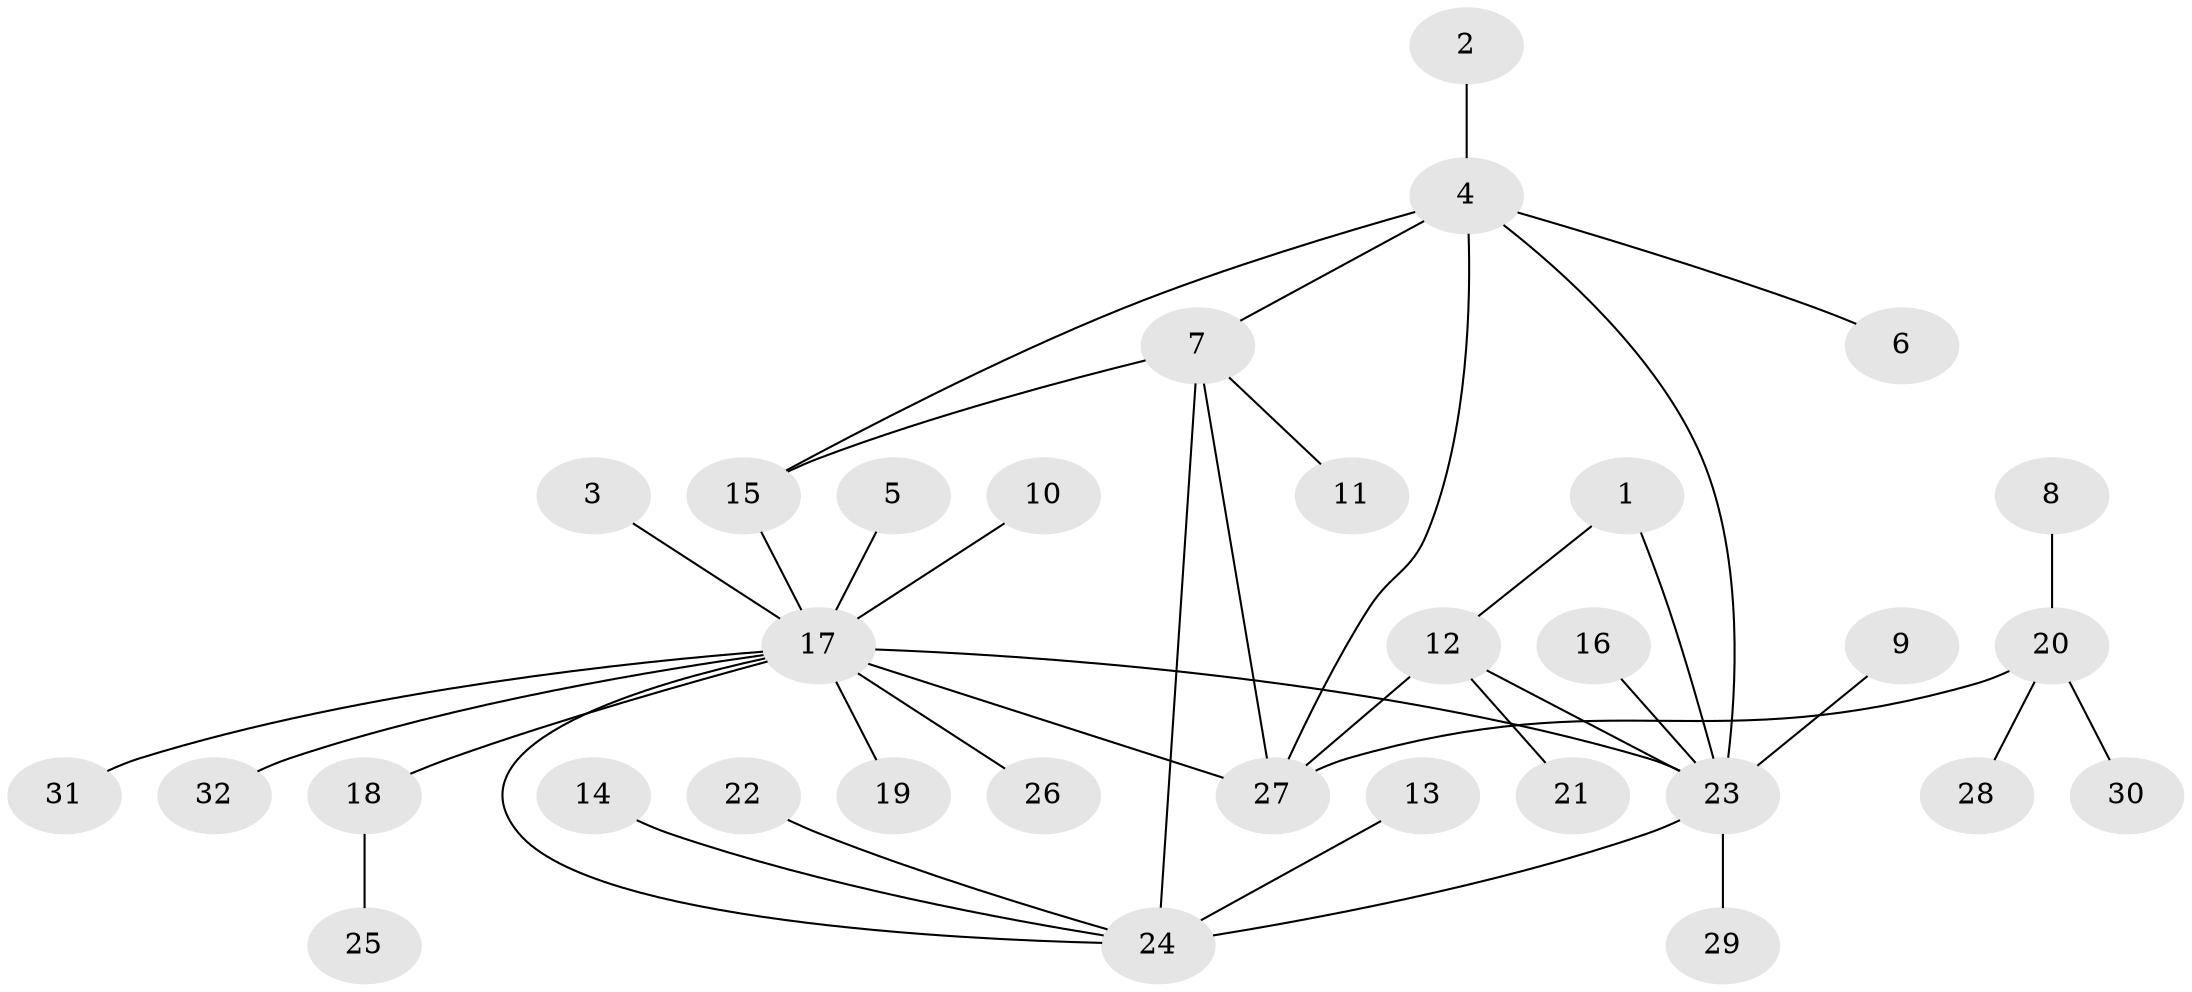 // original degree distribution, {6: 0.08333333333333333, 7: 0.05, 8: 0.016666666666666666, 2: 0.11666666666666667, 4: 0.05, 3: 0.08333333333333333, 5: 0.016666666666666666, 1: 0.5833333333333334}
// Generated by graph-tools (version 1.1) at 2025/50/03/09/25 03:50:39]
// undirected, 32 vertices, 39 edges
graph export_dot {
graph [start="1"]
  node [color=gray90,style=filled];
  1;
  2;
  3;
  4;
  5;
  6;
  7;
  8;
  9;
  10;
  11;
  12;
  13;
  14;
  15;
  16;
  17;
  18;
  19;
  20;
  21;
  22;
  23;
  24;
  25;
  26;
  27;
  28;
  29;
  30;
  31;
  32;
  1 -- 12 [weight=1.0];
  1 -- 23 [weight=1.0];
  2 -- 4 [weight=1.0];
  3 -- 17 [weight=1.0];
  4 -- 6 [weight=1.0];
  4 -- 7 [weight=1.0];
  4 -- 15 [weight=1.0];
  4 -- 23 [weight=1.0];
  4 -- 27 [weight=1.0];
  5 -- 17 [weight=1.0];
  7 -- 11 [weight=1.0];
  7 -- 15 [weight=1.0];
  7 -- 24 [weight=2.0];
  7 -- 27 [weight=1.0];
  8 -- 20 [weight=1.0];
  9 -- 23 [weight=1.0];
  10 -- 17 [weight=1.0];
  12 -- 21 [weight=1.0];
  12 -- 23 [weight=1.0];
  12 -- 27 [weight=1.0];
  13 -- 24 [weight=1.0];
  14 -- 24 [weight=1.0];
  15 -- 17 [weight=1.0];
  16 -- 23 [weight=1.0];
  17 -- 18 [weight=1.0];
  17 -- 19 [weight=1.0];
  17 -- 23 [weight=1.0];
  17 -- 24 [weight=1.0];
  17 -- 26 [weight=1.0];
  17 -- 27 [weight=1.0];
  17 -- 31 [weight=1.0];
  17 -- 32 [weight=1.0];
  18 -- 25 [weight=1.0];
  20 -- 27 [weight=2.0];
  20 -- 28 [weight=1.0];
  20 -- 30 [weight=1.0];
  22 -- 24 [weight=1.0];
  23 -- 24 [weight=1.0];
  23 -- 29 [weight=1.0];
}
